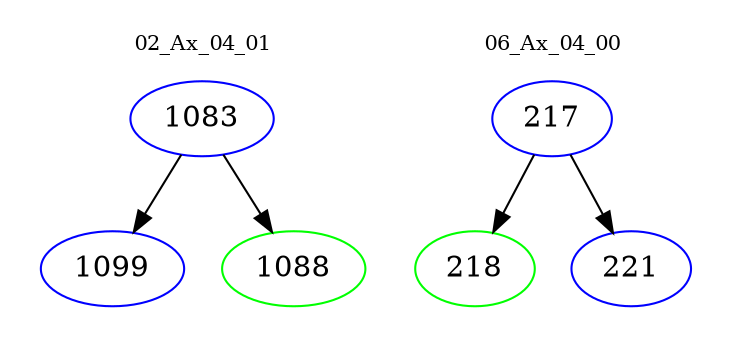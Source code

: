 digraph{
subgraph cluster_0 {
color = white
label = "02_Ax_04_01";
fontsize=10;
T0_1083 [label="1083", color="blue"]
T0_1083 -> T0_1099 [color="black"]
T0_1099 [label="1099", color="blue"]
T0_1083 -> T0_1088 [color="black"]
T0_1088 [label="1088", color="green"]
}
subgraph cluster_1 {
color = white
label = "06_Ax_04_00";
fontsize=10;
T1_217 [label="217", color="blue"]
T1_217 -> T1_218 [color="black"]
T1_218 [label="218", color="green"]
T1_217 -> T1_221 [color="black"]
T1_221 [label="221", color="blue"]
}
}
